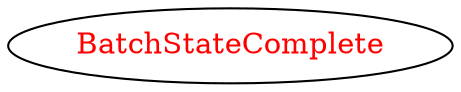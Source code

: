 digraph dependencyGraph {
 concentrate=true;
 ranksep="2.0";
 rankdir="LR"; 
 splines="ortho";
"BatchStateComplete" [fontcolor="red"];
}